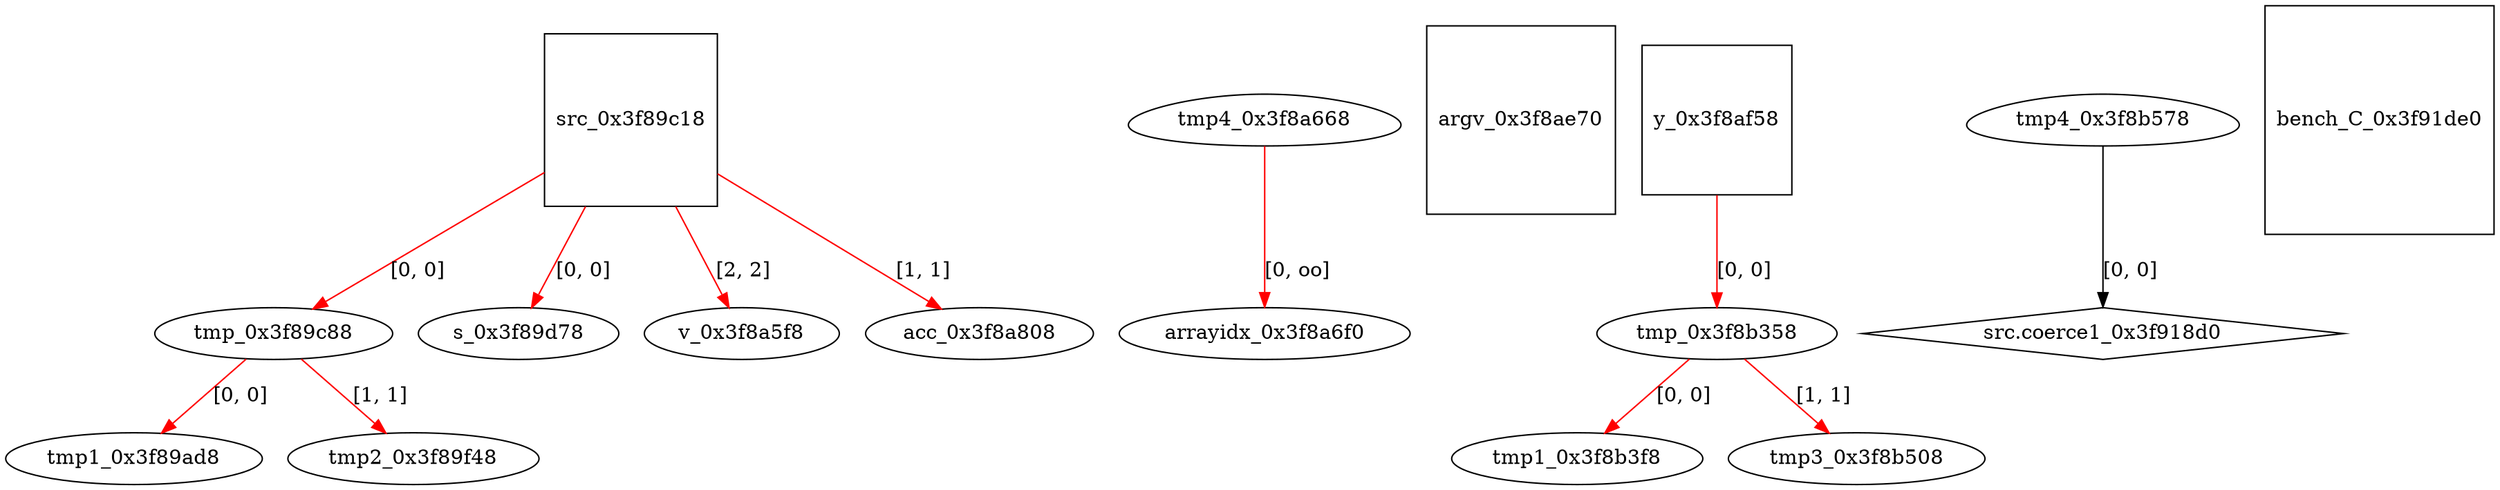 digraph grafico {
"tmp1_0x3f89ad8" [shape=ellipse];
"tmp_0x3f89c88" -> "tmp1_0x3f89ad8" [label="[0, 0]",color=red];
"src_0x3f89c18" [shape=square];
"tmp_0x3f89c88" [shape=ellipse];
"src_0x3f89c18" -> "tmp_0x3f89c88" [label="[0, 0]",color=red];
"s_0x3f89d78" [shape=ellipse];
"src_0x3f89c18" -> "s_0x3f89d78" [label="[0, 0]",color=red];
"tmp2_0x3f89f48" [shape=ellipse];
"tmp_0x3f89c88" -> "tmp2_0x3f89f48" [label="[1, 1]",color=red];
"v_0x3f8a5f8" [shape=ellipse];
"src_0x3f89c18" -> "v_0x3f8a5f8" [label="[2, 2]",color=red];
"tmp4_0x3f8a668" [shape=egg];
"arrayidx_0x3f8a6f0" [shape=ellipse];
"tmp4_0x3f8a668" -> "arrayidx_0x3f8a6f0" [label="[0, oo]",color=red];
"acc_0x3f8a808" [shape=ellipse];
"src_0x3f89c18" -> "acc_0x3f8a808" [label="[1, 1]",color=red];
"argv_0x3f8ae70" [shape=square];
"y_0x3f8af58" [shape=square];
"tmp_0x3f8b358" [shape=ellipse];
"y_0x3f8af58" -> "tmp_0x3f8b358" [label="[0, 0]",color=red];
"tmp1_0x3f8b3f8" [shape=ellipse];
"tmp_0x3f8b358" -> "tmp1_0x3f8b3f8" [label="[0, 0]",color=red];
"tmp3_0x3f8b508" [shape=ellipse];
"tmp_0x3f8b358" -> "tmp3_0x3f8b508" [label="[1, 1]",color=red];
"tmp4_0x3f8b578" [shape=egg];
"src.coerce1_0x3f918d0" [shape=diamond];
"tmp4_0x3f8b578" -> "src.coerce1_0x3f918d0" [label="[0, 0]"];
"bench_C_0x3f91de0" [shape=square];
}